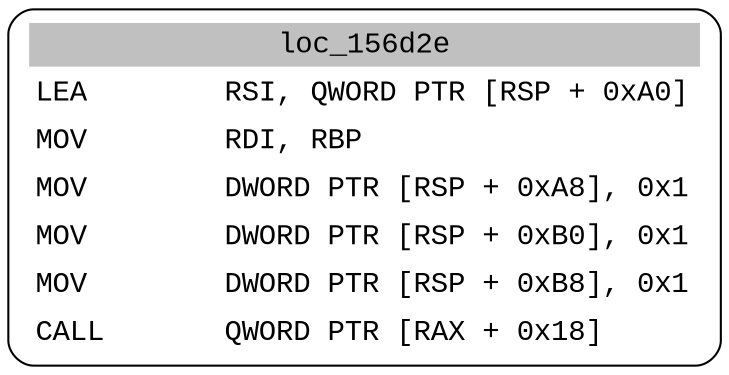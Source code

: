 digraph asm_graph {
1941 [
shape="Mrecord" fontname="Courier New"label =<<table border="0" cellborder="0" cellpadding="3"><tr><td align="center" colspan="2" bgcolor="grey">loc_156d2e</td></tr><tr><td align="left">LEA        RSI, QWORD PTR [RSP + 0xA0]</td></tr><tr><td align="left">MOV        RDI, RBP</td></tr><tr><td align="left">MOV        DWORD PTR [RSP + 0xA8], 0x1</td></tr><tr><td align="left">MOV        DWORD PTR [RSP + 0xB0], 0x1</td></tr><tr><td align="left">MOV        DWORD PTR [RSP + 0xB8], 0x1</td></tr><tr><td align="left">CALL       QWORD PTR [RAX + 0x18]</td></tr></table>> ];
}